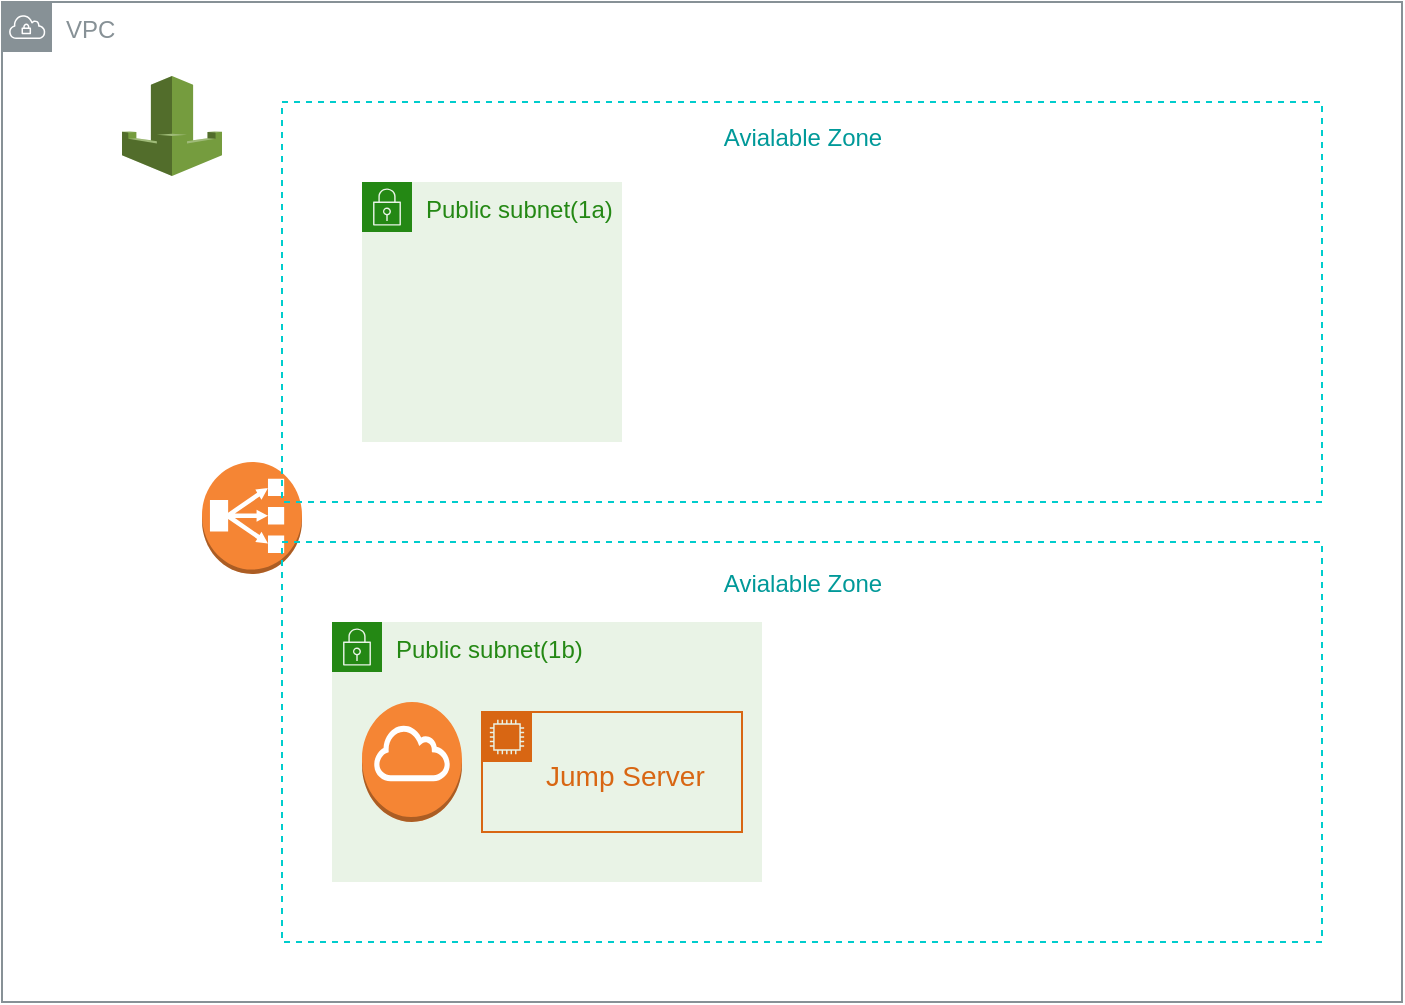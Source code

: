 <mxfile version="20.0.4" type="github">
  <diagram id="CEniq_TR2ihdHZLMvwL3" name="Page-1">
    <mxGraphModel dx="1422" dy="762" grid="1" gridSize="10" guides="1" tooltips="1" connect="1" arrows="1" fold="1" page="1" pageScale="1" pageWidth="827" pageHeight="1169" math="0" shadow="0">
      <root>
        <mxCell id="0" />
        <mxCell id="1" parent="0" />
        <mxCell id="vtwA8sPut-S2K1wKXcwo-1" value="VPC" style="sketch=0;outlineConnect=0;gradientColor=none;html=1;whiteSpace=wrap;fontSize=12;fontStyle=0;shape=mxgraph.aws4.group;grIcon=mxgraph.aws4.group_vpc;strokeColor=#879196;fillColor=none;verticalAlign=top;align=left;spacingLeft=30;fontColor=#879196;dashed=0;" parent="1" vertex="1">
          <mxGeometry x="80" y="130" width="700" height="500" as="geometry" />
        </mxCell>
        <mxCell id="vtwA8sPut-S2K1wKXcwo-4" value="" style="outlineConnect=0;dashed=0;verticalLabelPosition=bottom;verticalAlign=top;align=center;html=1;shape=mxgraph.aws3.waf;fillColor=#759C3E;gradientColor=none;" parent="1" vertex="1">
          <mxGeometry x="140" y="167" width="50" height="50" as="geometry" />
        </mxCell>
        <mxCell id="vtwA8sPut-S2K1wKXcwo-6" value="" style="outlineConnect=0;dashed=0;verticalLabelPosition=bottom;verticalAlign=top;align=center;html=1;shape=mxgraph.aws3.classic_load_balancer;fillColor=#F58534;gradientColor=none;" parent="1" vertex="1">
          <mxGeometry x="180" y="360" width="50" height="56" as="geometry" />
        </mxCell>
        <mxCell id="vtwA8sPut-S2K1wKXcwo-11" value="" style="rounded=0;whiteSpace=wrap;html=1;dashed=1;strokeColor=#00CCCC;strokeWidth=1;fillColor=none;gradientColor=#ffffff;" parent="1" vertex="1">
          <mxGeometry x="220" y="400" width="520" height="200" as="geometry" />
        </mxCell>
        <mxCell id="vtwA8sPut-S2K1wKXcwo-12" value="" style="rounded=0;whiteSpace=wrap;html=1;dashed=1;strokeColor=#00CCCC;strokeWidth=1;fillColor=none;gradientColor=#ffffff;" parent="1" vertex="1">
          <mxGeometry x="220" y="180" width="520" height="200" as="geometry" />
        </mxCell>
        <mxCell id="vtwA8sPut-S2K1wKXcwo-13" value="&lt;font color=&quot;#009999&quot;&gt;Avialable Zone&lt;/font&gt;" style="text;html=1;resizable=0;autosize=1;align=center;verticalAlign=middle;points=[];fillColor=none;strokeColor=none;rounded=0;dashed=1;" parent="1" vertex="1">
          <mxGeometry x="430" y="183" width="100" height="30" as="geometry" />
        </mxCell>
        <mxCell id="vtwA8sPut-S2K1wKXcwo-14" value="&lt;font color=&quot;#009999&quot;&gt;Avialable Zone&lt;/font&gt;" style="text;html=1;resizable=0;autosize=1;align=center;verticalAlign=middle;points=[];fillColor=none;strokeColor=none;rounded=0;dashed=1;" parent="1" vertex="1">
          <mxGeometry x="430" y="406" width="100" height="30" as="geometry" />
        </mxCell>
        <mxCell id="vtwA8sPut-S2K1wKXcwo-16" value="Public subnet(1b)" style="points=[[0,0],[0.25,0],[0.5,0],[0.75,0],[1,0],[1,0.25],[1,0.5],[1,0.75],[1,1],[0.75,1],[0.5,1],[0.25,1],[0,1],[0,0.75],[0,0.5],[0,0.25]];outlineConnect=0;gradientColor=none;html=1;whiteSpace=wrap;fontSize=12;fontStyle=0;container=1;pointerEvents=0;collapsible=0;recursiveResize=0;shape=mxgraph.aws4.group;grIcon=mxgraph.aws4.group_security_group;grStroke=0;strokeColor=#248814;fillColor=#E9F3E6;verticalAlign=top;align=left;spacingLeft=30;fontColor=#248814;dashed=0;" parent="1" vertex="1">
          <mxGeometry x="245" y="440" width="215" height="130" as="geometry" />
        </mxCell>
        <mxCell id="VPFrxmpOL_sy5obyjlSU-2" value="&lt;font style=&quot;font-size: 14px;&quot;&gt;&lt;br&gt;Jump Server&lt;/font&gt;" style="points=[[0,0],[0.25,0],[0.5,0],[0.75,0],[1,0],[1,0.25],[1,0.5],[1,0.75],[1,1],[0.75,1],[0.5,1],[0.25,1],[0,1],[0,0.75],[0,0.5],[0,0.25]];outlineConnect=0;gradientColor=none;html=1;whiteSpace=wrap;fontSize=12;fontStyle=0;container=1;pointerEvents=0;collapsible=0;recursiveResize=0;shape=mxgraph.aws4.group;grIcon=mxgraph.aws4.group_ec2_instance_contents;strokeColor=#D86613;fillColor=none;verticalAlign=top;align=left;spacingLeft=30;fontColor=#D86613;dashed=0;" vertex="1" parent="vtwA8sPut-S2K1wKXcwo-16">
          <mxGeometry x="75" y="45" width="130" height="60" as="geometry" />
        </mxCell>
        <mxCell id="vtwA8sPut-S2K1wKXcwo-15" value="Public subnet(1a)" style="points=[[0,0],[0.25,0],[0.5,0],[0.75,0],[1,0],[1,0.25],[1,0.5],[1,0.75],[1,1],[0.75,1],[0.5,1],[0.25,1],[0,1],[0,0.75],[0,0.5],[0,0.25]];outlineConnect=0;gradientColor=none;html=1;whiteSpace=wrap;fontSize=12;fontStyle=0;container=1;pointerEvents=0;collapsible=0;recursiveResize=0;shape=mxgraph.aws4.group;grIcon=mxgraph.aws4.group_security_group;grStroke=0;strokeColor=#248814;fillColor=#E9F3E6;verticalAlign=top;align=left;spacingLeft=30;fontColor=#248814;dashed=0;" parent="1" vertex="1">
          <mxGeometry x="260" y="220" width="130" height="130" as="geometry" />
        </mxCell>
        <mxCell id="VPFrxmpOL_sy5obyjlSU-1" value="" style="outlineConnect=0;dashed=0;verticalLabelPosition=bottom;verticalAlign=top;align=center;html=1;shape=mxgraph.aws3.internet_gateway;fillColor=#F58534;gradientColor=none;fontColor=#009999;strokeColor=#00CCCC;strokeWidth=1;" vertex="1" parent="1">
          <mxGeometry x="260" y="480" width="50" height="60" as="geometry" />
        </mxCell>
      </root>
    </mxGraphModel>
  </diagram>
</mxfile>

